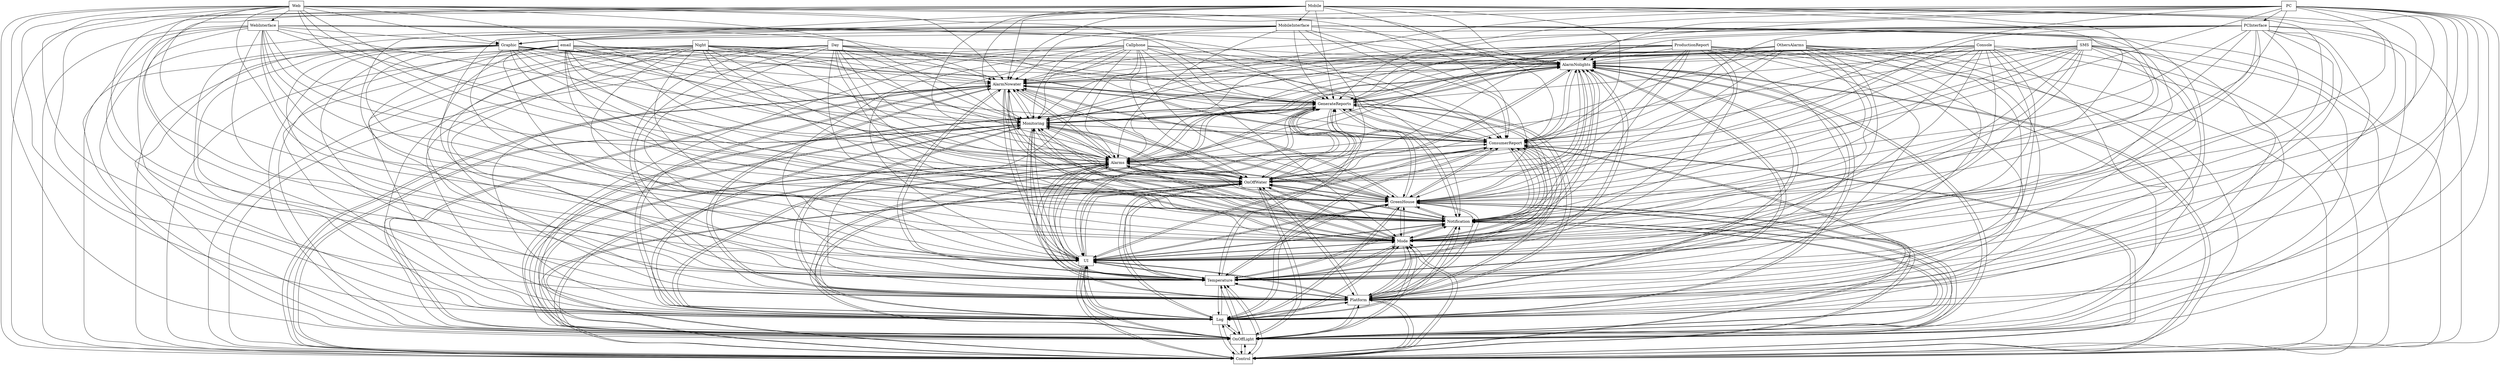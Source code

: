 digraph{
graph [rankdir=TB];
node [shape=box];
edge [arrowhead=normal];
0[label="AlarmNolights",]
1[label="AlarmNowater",]
2[label="Graphic",]
3[label="Callphone",]
4[label="Day",]
5[label="Console",]
6[label="Control",]
7[label="PCInterface",]
8[label="OnOffLight",]
9[label="Log",]
10[label="Night",]
11[label="Mobile",]
12[label="Platform",]
13[label="Temperature",]
14[label="UI",]
15[label="Mode",]
16[label="Notification",]
17[label="MobileInterface",]
18[label="GreenHouse",]
19[label="OnOffWater",]
20[label="WebInterface",]
21[label="Web",]
22[label="ProductionReport",]
23[label="email",]
24[label="Alarms",]
25[label="ConsumerReport",]
26[label="Monitoring",]
27[label="SMS",]
28[label="OthersAlarms",]
29[label="GenerateReports",]
30[label="PC",]
0->1[label="",]
0->6[label="",]
0->8[label="",]
0->9[label="",]
0->12[label="",]
0->13[label="",]
0->14[label="",]
0->15[label="",]
0->16[label="",]
0->18[label="",]
0->19[label="",]
0->24[label="",]
0->25[label="",]
0->26[label="",]
0->29[label="",]
1->0[label="",]
1->6[label="",]
1->8[label="",]
1->9[label="",]
1->12[label="",]
1->13[label="",]
1->14[label="",]
1->15[label="",]
1->16[label="",]
1->18[label="",]
1->19[label="",]
1->24[label="",]
1->25[label="",]
1->26[label="",]
1->29[label="",]
2->0[label="",]
2->1[label="",]
2->6[label="",]
2->8[label="",]
2->9[label="",]
2->12[label="",]
2->13[label="",]
2->14[label="",]
2->15[label="",]
2->16[label="",]
2->18[label="",]
2->19[label="",]
2->24[label="",]
2->25[label="",]
2->26[label="",]
2->29[label="",]
3->0[label="",]
3->1[label="",]
3->6[label="",]
3->8[label="",]
3->9[label="",]
3->12[label="",]
3->13[label="",]
3->14[label="",]
3->15[label="",]
3->16[label="",]
3->18[label="",]
3->19[label="",]
3->24[label="",]
3->25[label="",]
3->26[label="",]
3->29[label="",]
4->0[label="",]
4->1[label="",]
4->6[label="",]
4->8[label="",]
4->9[label="",]
4->12[label="",]
4->13[label="",]
4->14[label="",]
4->15[label="",]
4->16[label="",]
4->18[label="",]
4->19[label="",]
4->24[label="",]
4->25[label="",]
4->26[label="",]
4->29[label="",]
5->0[label="",]
5->1[label="",]
5->6[label="",]
5->8[label="",]
5->9[label="",]
5->12[label="",]
5->13[label="",]
5->14[label="",]
5->15[label="",]
5->16[label="",]
5->18[label="",]
5->19[label="",]
5->24[label="",]
5->25[label="",]
5->26[label="",]
5->29[label="",]
6->0[label="",]
6->1[label="",]
6->8[label="",]
6->9[label="",]
6->12[label="",]
6->13[label="",]
6->14[label="",]
6->15[label="",]
6->16[label="",]
6->18[label="",]
6->19[label="",]
6->24[label="",]
6->25[label="",]
6->26[label="",]
6->29[label="",]
7->0[label="",]
7->1[label="",]
7->2[label="",]
7->6[label="",]
7->8[label="",]
7->9[label="",]
7->12[label="",]
7->13[label="",]
7->14[label="",]
7->15[label="",]
7->16[label="",]
7->18[label="",]
7->19[label="",]
7->24[label="",]
7->25[label="",]
7->26[label="",]
7->29[label="",]
8->0[label="",]
8->1[label="",]
8->6[label="",]
8->9[label="",]
8->12[label="",]
8->13[label="",]
8->14[label="",]
8->15[label="",]
8->16[label="",]
8->18[label="",]
8->19[label="",]
8->24[label="",]
8->25[label="",]
8->26[label="",]
8->29[label="",]
9->0[label="",]
9->1[label="",]
9->6[label="",]
9->8[label="",]
9->12[label="",]
9->13[label="",]
9->14[label="",]
9->15[label="",]
9->16[label="",]
9->18[label="",]
9->19[label="",]
9->24[label="",]
9->25[label="",]
9->26[label="",]
9->29[label="",]
10->0[label="",]
10->1[label="",]
10->6[label="",]
10->8[label="",]
10->9[label="",]
10->12[label="",]
10->13[label="",]
10->14[label="",]
10->15[label="",]
10->16[label="",]
10->18[label="",]
10->19[label="",]
10->24[label="",]
10->25[label="",]
10->26[label="",]
10->29[label="",]
11->0[label="",]
11->1[label="",]
11->2[label="",]
11->6[label="",]
11->8[label="",]
11->9[label="",]
11->12[label="",]
11->13[label="",]
11->14[label="",]
11->15[label="",]
11->16[label="",]
11->17[label="",]
11->18[label="",]
11->19[label="",]
11->24[label="",]
11->25[label="",]
11->26[label="",]
11->29[label="",]
12->0[label="",]
12->1[label="",]
12->6[label="",]
12->8[label="",]
12->9[label="",]
12->13[label="",]
12->14[label="",]
12->15[label="",]
12->16[label="",]
12->18[label="",]
12->19[label="",]
12->24[label="",]
12->25[label="",]
12->26[label="",]
12->29[label="",]
13->0[label="",]
13->1[label="",]
13->6[label="",]
13->8[label="",]
13->9[label="",]
13->12[label="",]
13->14[label="",]
13->15[label="",]
13->16[label="",]
13->18[label="",]
13->19[label="",]
13->24[label="",]
13->25[label="",]
13->26[label="",]
13->29[label="",]
14->0[label="",]
14->1[label="",]
14->6[label="",]
14->8[label="",]
14->9[label="",]
14->12[label="",]
14->13[label="",]
14->15[label="",]
14->16[label="",]
14->18[label="",]
14->19[label="",]
14->24[label="",]
14->25[label="",]
14->26[label="",]
14->29[label="",]
15->0[label="",]
15->1[label="",]
15->6[label="",]
15->8[label="",]
15->9[label="",]
15->12[label="",]
15->13[label="",]
15->14[label="",]
15->16[label="",]
15->18[label="",]
15->19[label="",]
15->24[label="",]
15->25[label="",]
15->26[label="",]
15->29[label="",]
16->0[label="",]
16->1[label="",]
16->6[label="",]
16->8[label="",]
16->9[label="",]
16->12[label="",]
16->13[label="",]
16->14[label="",]
16->15[label="",]
16->18[label="",]
16->19[label="",]
16->24[label="",]
16->25[label="",]
16->26[label="",]
16->29[label="",]
17->0[label="",]
17->1[label="",]
17->2[label="",]
17->6[label="",]
17->8[label="",]
17->9[label="",]
17->12[label="",]
17->13[label="",]
17->14[label="",]
17->15[label="",]
17->16[label="",]
17->18[label="",]
17->19[label="",]
17->24[label="",]
17->25[label="",]
17->26[label="",]
17->29[label="",]
18->0[label="",]
18->1[label="",]
18->6[label="",]
18->8[label="",]
18->9[label="",]
18->12[label="",]
18->13[label="",]
18->14[label="",]
18->15[label="",]
18->16[label="",]
18->19[label="",]
18->24[label="",]
18->25[label="",]
18->26[label="",]
18->29[label="",]
19->0[label="",]
19->1[label="",]
19->6[label="",]
19->8[label="",]
19->9[label="",]
19->12[label="",]
19->13[label="",]
19->14[label="",]
19->15[label="",]
19->16[label="",]
19->18[label="",]
19->24[label="",]
19->25[label="",]
19->26[label="",]
19->29[label="",]
20->0[label="",]
20->1[label="",]
20->2[label="",]
20->6[label="",]
20->8[label="",]
20->9[label="",]
20->12[label="",]
20->13[label="",]
20->14[label="",]
20->15[label="",]
20->16[label="",]
20->18[label="",]
20->19[label="",]
20->24[label="",]
20->25[label="",]
20->26[label="",]
20->29[label="",]
21->0[label="",]
21->1[label="",]
21->2[label="",]
21->6[label="",]
21->8[label="",]
21->9[label="",]
21->12[label="",]
21->13[label="",]
21->14[label="",]
21->15[label="",]
21->16[label="",]
21->18[label="",]
21->19[label="",]
21->20[label="",]
21->24[label="",]
21->25[label="",]
21->26[label="",]
21->29[label="",]
22->0[label="",]
22->1[label="",]
22->6[label="",]
22->8[label="",]
22->9[label="",]
22->12[label="",]
22->13[label="",]
22->14[label="",]
22->15[label="",]
22->16[label="",]
22->18[label="",]
22->19[label="",]
22->24[label="",]
22->25[label="",]
22->26[label="",]
22->29[label="",]
23->0[label="",]
23->1[label="",]
23->6[label="",]
23->8[label="",]
23->9[label="",]
23->12[label="",]
23->13[label="",]
23->14[label="",]
23->15[label="",]
23->16[label="",]
23->18[label="",]
23->19[label="",]
23->24[label="",]
23->25[label="",]
23->26[label="",]
23->29[label="",]
24->0[label="",]
24->1[label="",]
24->6[label="",]
24->8[label="",]
24->9[label="",]
24->12[label="",]
24->13[label="",]
24->14[label="",]
24->15[label="",]
24->16[label="",]
24->18[label="",]
24->19[label="",]
24->25[label="",]
24->26[label="",]
24->29[label="",]
25->0[label="",]
25->1[label="",]
25->6[label="",]
25->8[label="",]
25->9[label="",]
25->12[label="",]
25->13[label="",]
25->14[label="",]
25->15[label="",]
25->16[label="",]
25->18[label="",]
25->19[label="",]
25->24[label="",]
25->26[label="",]
25->29[label="",]
26->0[label="",]
26->1[label="",]
26->6[label="",]
26->8[label="",]
26->9[label="",]
26->12[label="",]
26->13[label="",]
26->14[label="",]
26->15[label="",]
26->16[label="",]
26->18[label="",]
26->19[label="",]
26->24[label="",]
26->25[label="",]
26->29[label="",]
27->0[label="",]
27->1[label="",]
27->6[label="",]
27->8[label="",]
27->9[label="",]
27->12[label="",]
27->13[label="",]
27->14[label="",]
27->15[label="",]
27->16[label="",]
27->18[label="",]
27->19[label="",]
27->24[label="",]
27->25[label="",]
27->26[label="",]
27->29[label="",]
28->0[label="",]
28->1[label="",]
28->6[label="",]
28->8[label="",]
28->9[label="",]
28->12[label="",]
28->13[label="",]
28->14[label="",]
28->15[label="",]
28->16[label="",]
28->18[label="",]
28->19[label="",]
28->24[label="",]
28->25[label="",]
28->26[label="",]
28->29[label="",]
29->0[label="",]
29->1[label="",]
29->6[label="",]
29->8[label="",]
29->9[label="",]
29->12[label="",]
29->13[label="",]
29->14[label="",]
29->15[label="",]
29->16[label="",]
29->18[label="",]
29->19[label="",]
29->24[label="",]
29->25[label="",]
29->26[label="",]
30->0[label="",]
30->1[label="",]
30->2[label="",]
30->6[label="",]
30->7[label="",]
30->8[label="",]
30->9[label="",]
30->12[label="",]
30->13[label="",]
30->14[label="",]
30->15[label="",]
30->16[label="",]
30->18[label="",]
30->19[label="",]
30->24[label="",]
30->25[label="",]
30->26[label="",]
30->29[label="",]
}
